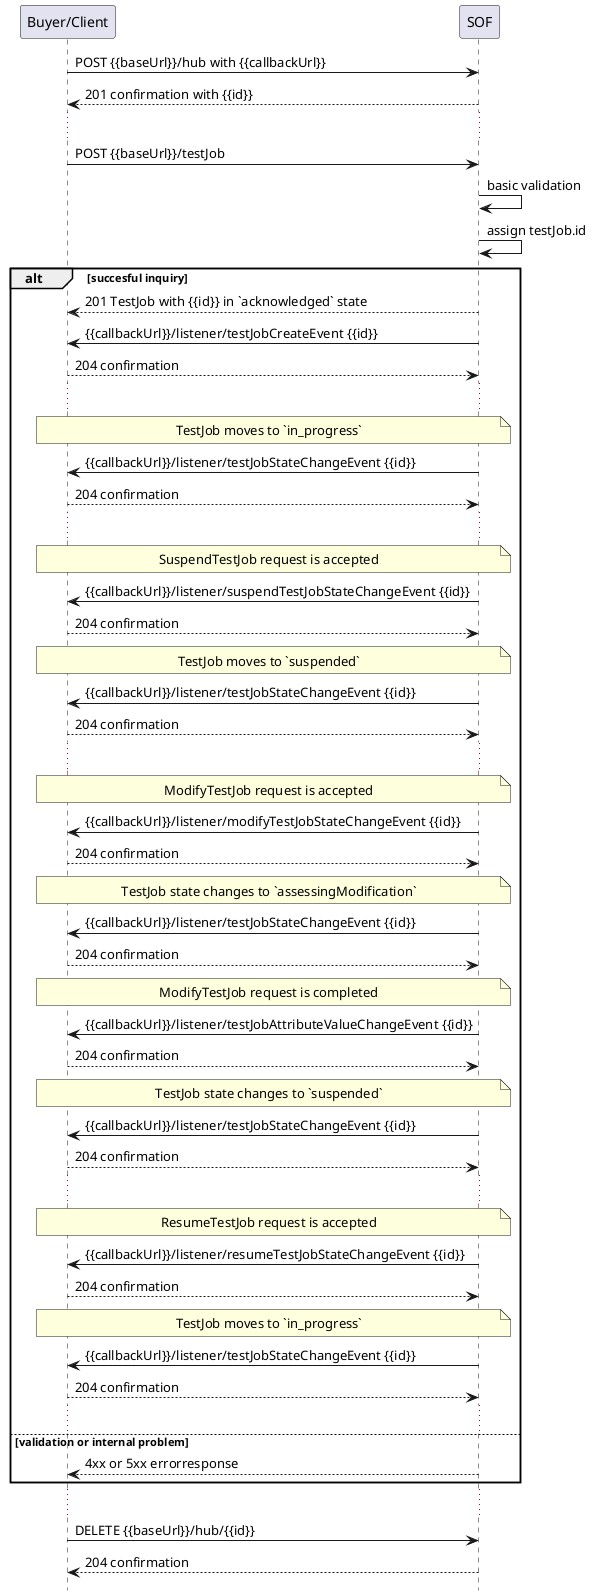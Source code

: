 @startuml notificationsForTestJob

hide footbox

participant "Buyer/Client" as B
participant SOF

B -> SOF : POST {{baseUrl}}/hub with {{callbackUrl}} 
SOF --> B: 201 confirmation with {{id}}
...
B -> SOF : POST {{baseUrl}}/testJob
SOF -> SOF : basic validation
SOF -> SOF : assign testJob.id

alt succesful inquiry
  SOF --> B : 201 TestJob with {{id}} in `acknowledged` state
  SOF -> B: {{callbackUrl}}/listener/testJobCreateEvent {{id}}
  B --> SOF : 204 confirmation  
  ...

  
  note over B, SOF : TestJob moves to `in_progress`
  SOF -> B: {{callbackUrl}}/listener/testJobStateChangeEvent {{id}}
  B --> SOF : 204 confirmation
  ...
  
  note over B, SOF : SuspendTestJob request is accepted
  SOF -> B: {{callbackUrl}}/listener/suspendTestJobStateChangeEvent {{id}}
  B --> SOF : 204 confirmation
  
  note over B, SOF : TestJob moves to `suspended`
  SOF -> B: {{callbackUrl}}/listener/testJobStateChangeEvent {{id}}
  B --> SOF : 204 confirmation
  
  ...

  note over B, SOF : ModifyTestJob request is accepted
  SOF -> B: {{callbackUrl}}/listener/modifyTestJobStateChangeEvent {{id}}
  B --> SOF : 204 confirmation
  
  note over B, SOF : TestJob state changes to `assessingModification`
  SOF -> B: {{callbackUrl}}/listener/testJobStateChangeEvent {{id}}
  B --> SOF : 204 confirmation

  note over B, SOF : ModifyTestJob request is completed
  SOF -> B: {{callbackUrl}}/listener/testJobAttributeValueChangeEvent {{id}}
  B --> SOF : 204 confirmation

  note over B, SOF : TestJob state changes to `suspended`
  SOF -> B: {{callbackUrl}}/listener/testJobStateChangeEvent {{id}}
  B --> SOF : 204 confirmation

  ...

  note over B, SOF : ResumeTestJob request is accepted
  SOF -> B: {{callbackUrl}}/listener/resumeTestJobStateChangeEvent {{id}}
  B --> SOF : 204 confirmation
  
  note over B, SOF : TestJob moves to `in_progress`
  SOF -> B: {{callbackUrl}}/listener/testJobStateChangeEvent {{id}}
  B --> SOF : 204 confirmation
  
  ...


else validation or internal problem
  SOF --> B : 4xx or 5xx errorresponse
end 

...

B -> SOF : DELETE {{baseUrl}}/hub/{{id}} 
SOF -->  B : 204 confirmation

@enduml
